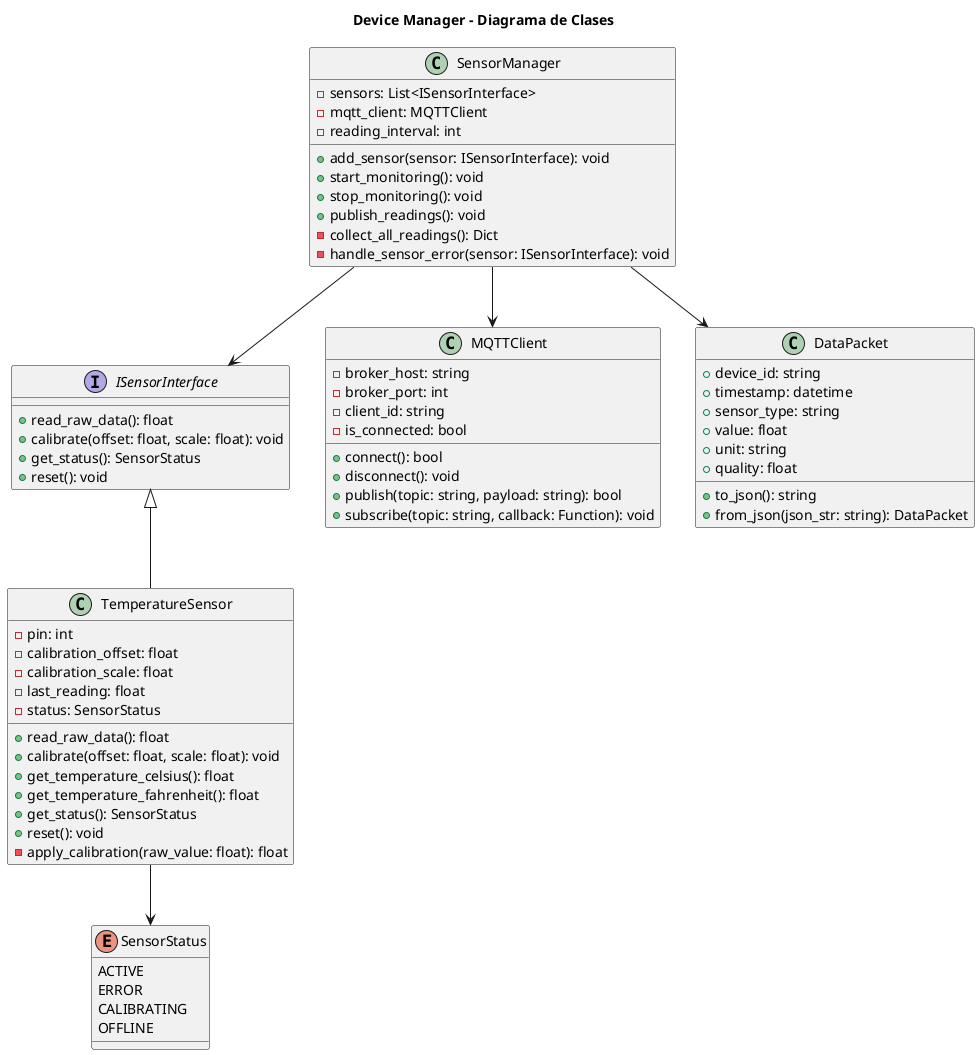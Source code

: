 @startuml Code_Diagram_Classes
title Device Manager - Diagrama de Clases

interface ISensorInterface {
    +read_raw_data(): float
    +calibrate(offset: float, scale: float): void
    +get_status(): SensorStatus
    +reset(): void
}

class TemperatureSensor {
    -pin: int
    -calibration_offset: float
    -calibration_scale: float
    -last_reading: float
    -status: SensorStatus
    +read_raw_data(): float
    +calibrate(offset: float, scale: float): void
    +get_temperature_celsius(): float
    +get_temperature_fahrenheit(): float
    +get_status(): SensorStatus
    +reset(): void
    -apply_calibration(raw_value: float): float
}

enum SensorStatus {
    ACTIVE
    ERROR
    CALIBRATING
    OFFLINE
}

class SensorManager {
    -sensors: List<ISensorInterface>
    -mqtt_client: MQTTClient
    -reading_interval: int
    +add_sensor(sensor: ISensorInterface): void
    +start_monitoring(): void
    +stop_monitoring(): void
    +publish_readings(): void
    -collect_all_readings(): Dict
    -handle_sensor_error(sensor: ISensorInterface): void
}

class MQTTClient {
    -broker_host: string
    -broker_port: int
    -client_id: string
    -is_connected: bool
    +connect(): bool
    +disconnect(): void
    +publish(topic: string, payload: string): bool
    +subscribe(topic: string, callback: Function): void
}

class DataPacket {
    +device_id: string
    +timestamp: datetime
    +sensor_type: string
    +value: float
    +unit: string
    +quality: float
    +to_json(): string
    +from_json(json_str: string): DataPacket
}

ISensorInterface <|-- TemperatureSensor
TemperatureSensor --> SensorStatus
SensorManager --> ISensorInterface
SensorManager --> MQTTClient
SensorManager --> DataPacket

@enduml